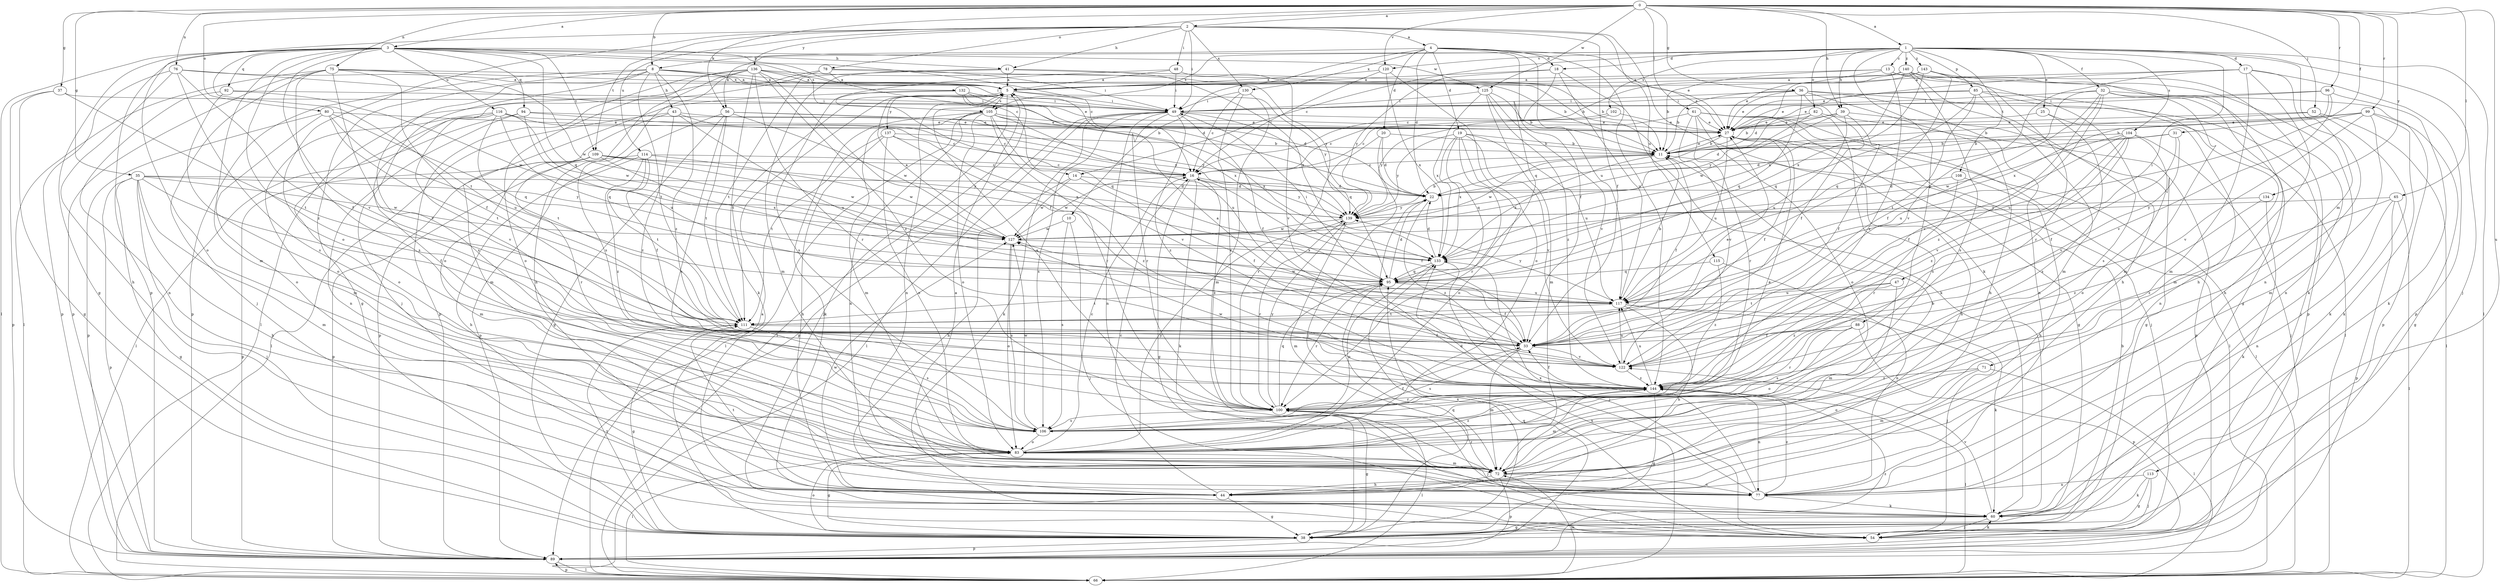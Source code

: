 strict digraph  {
0;
1;
2;
3;
4;
5;
8;
10;
11;
13;
14;
16;
17;
18;
19;
20;
22;
25;
27;
31;
32;
33;
35;
36;
37;
38;
39;
41;
43;
44;
47;
48;
49;
52;
54;
56;
60;
61;
65;
66;
71;
72;
75;
76;
77;
78;
80;
82;
83;
85;
88;
89;
92;
94;
95;
96;
99;
100;
102;
104;
105;
106;
108;
109;
111;
113;
114;
115;
116;
117;
120;
122;
125;
127;
130;
132;
133;
134;
136;
137;
139;
140;
143;
144;
0 -> 1  [label=a];
0 -> 2  [label=a];
0 -> 3  [label=a];
0 -> 8  [label=b];
0 -> 31  [label=f];
0 -> 35  [label=g];
0 -> 36  [label=g];
0 -> 37  [label=g];
0 -> 39  [label=h];
0 -> 52  [label=j];
0 -> 56  [label=k];
0 -> 61  [label=l];
0 -> 65  [label=l];
0 -> 75  [label=n];
0 -> 76  [label=n];
0 -> 78  [label=o];
0 -> 80  [label=o];
0 -> 96  [label=r];
0 -> 99  [label=r];
0 -> 113  [label=u];
0 -> 120  [label=v];
0 -> 125  [label=w];
0 -> 134  [label=y];
1 -> 13  [label=c];
1 -> 14  [label=c];
1 -> 17  [label=d];
1 -> 18  [label=d];
1 -> 25  [label=e];
1 -> 32  [label=f];
1 -> 39  [label=h];
1 -> 47  [label=i];
1 -> 54  [label=j];
1 -> 56  [label=k];
1 -> 66  [label=l];
1 -> 71  [label=m];
1 -> 82  [label=o];
1 -> 85  [label=p];
1 -> 88  [label=p];
1 -> 102  [label=s];
1 -> 104  [label=s];
1 -> 105  [label=s];
1 -> 108  [label=t];
1 -> 120  [label=v];
1 -> 140  [label=z];
1 -> 143  [label=z];
2 -> 4  [label=a];
2 -> 33  [label=f];
2 -> 41  [label=h];
2 -> 48  [label=i];
2 -> 49  [label=i];
2 -> 60  [label=k];
2 -> 83  [label=o];
2 -> 89  [label=p];
2 -> 109  [label=t];
2 -> 114  [label=u];
2 -> 115  [label=u];
2 -> 130  [label=x];
2 -> 136  [label=y];
3 -> 14  [label=c];
3 -> 16  [label=c];
3 -> 38  [label=g];
3 -> 41  [label=h];
3 -> 66  [label=l];
3 -> 72  [label=m];
3 -> 83  [label=o];
3 -> 92  [label=q];
3 -> 94  [label=q];
3 -> 95  [label=q];
3 -> 105  [label=s];
3 -> 109  [label=t];
3 -> 111  [label=t];
3 -> 116  [label=u];
3 -> 122  [label=v];
3 -> 125  [label=w];
3 -> 144  [label=z];
4 -> 8  [label=b];
4 -> 10  [label=b];
4 -> 18  [label=d];
4 -> 19  [label=d];
4 -> 20  [label=d];
4 -> 22  [label=d];
4 -> 27  [label=e];
4 -> 33  [label=f];
4 -> 117  [label=u];
4 -> 130  [label=x];
4 -> 144  [label=z];
5 -> 49  [label=i];
5 -> 54  [label=j];
5 -> 66  [label=l];
5 -> 77  [label=n];
5 -> 105  [label=s];
5 -> 111  [label=t];
5 -> 137  [label=y];
5 -> 139  [label=y];
8 -> 5  [label=a];
8 -> 11  [label=b];
8 -> 38  [label=g];
8 -> 43  [label=h];
8 -> 54  [label=j];
8 -> 89  [label=p];
8 -> 106  [label=s];
8 -> 111  [label=t];
8 -> 132  [label=x];
8 -> 144  [label=z];
10 -> 54  [label=j];
10 -> 106  [label=s];
10 -> 127  [label=w];
11 -> 16  [label=c];
11 -> 27  [label=e];
11 -> 33  [label=f];
11 -> 127  [label=w];
11 -> 133  [label=x];
13 -> 5  [label=a];
13 -> 11  [label=b];
13 -> 27  [label=e];
13 -> 38  [label=g];
13 -> 60  [label=k];
13 -> 144  [label=z];
14 -> 22  [label=d];
14 -> 33  [label=f];
14 -> 44  [label=h];
14 -> 127  [label=w];
16 -> 22  [label=d];
16 -> 33  [label=f];
16 -> 38  [label=g];
16 -> 60  [label=k];
16 -> 127  [label=w];
16 -> 139  [label=y];
17 -> 5  [label=a];
17 -> 27  [label=e];
17 -> 44  [label=h];
17 -> 72  [label=m];
17 -> 77  [label=n];
17 -> 89  [label=p];
17 -> 122  [label=v];
18 -> 5  [label=a];
18 -> 60  [label=k];
18 -> 95  [label=q];
18 -> 117  [label=u];
18 -> 139  [label=y];
19 -> 11  [label=b];
19 -> 83  [label=o];
19 -> 95  [label=q];
19 -> 100  [label=r];
19 -> 117  [label=u];
19 -> 122  [label=v];
19 -> 133  [label=x];
19 -> 139  [label=y];
20 -> 11  [label=b];
20 -> 22  [label=d];
20 -> 54  [label=j];
20 -> 100  [label=r];
22 -> 139  [label=y];
22 -> 144  [label=z];
25 -> 27  [label=e];
25 -> 77  [label=n];
25 -> 106  [label=s];
27 -> 11  [label=b];
27 -> 33  [label=f];
27 -> 44  [label=h];
27 -> 66  [label=l];
27 -> 117  [label=u];
31 -> 11  [label=b];
31 -> 22  [label=d];
31 -> 33  [label=f];
31 -> 122  [label=v];
32 -> 33  [label=f];
32 -> 44  [label=h];
32 -> 49  [label=i];
32 -> 77  [label=n];
32 -> 89  [label=p];
32 -> 95  [label=q];
32 -> 122  [label=v];
32 -> 144  [label=z];
33 -> 5  [label=a];
33 -> 27  [label=e];
33 -> 72  [label=m];
33 -> 106  [label=s];
33 -> 122  [label=v];
35 -> 22  [label=d];
35 -> 33  [label=f];
35 -> 38  [label=g];
35 -> 44  [label=h];
35 -> 54  [label=j];
35 -> 72  [label=m];
35 -> 89  [label=p];
35 -> 127  [label=w];
35 -> 139  [label=y];
36 -> 11  [label=b];
36 -> 27  [label=e];
36 -> 33  [label=f];
36 -> 44  [label=h];
36 -> 49  [label=i];
36 -> 66  [label=l];
36 -> 77  [label=n];
36 -> 95  [label=q];
37 -> 38  [label=g];
37 -> 49  [label=i];
37 -> 89  [label=p];
37 -> 111  [label=t];
38 -> 5  [label=a];
38 -> 11  [label=b];
38 -> 83  [label=o];
38 -> 89  [label=p];
38 -> 95  [label=q];
38 -> 111  [label=t];
38 -> 133  [label=x];
39 -> 11  [label=b];
39 -> 27  [label=e];
39 -> 33  [label=f];
39 -> 38  [label=g];
39 -> 117  [label=u];
39 -> 127  [label=w];
41 -> 5  [label=a];
41 -> 27  [label=e];
41 -> 72  [label=m];
41 -> 111  [label=t];
41 -> 133  [label=x];
43 -> 27  [label=e];
43 -> 66  [label=l];
43 -> 89  [label=p];
43 -> 117  [label=u];
43 -> 139  [label=y];
43 -> 144  [label=z];
44 -> 16  [label=c];
44 -> 38  [label=g];
44 -> 111  [label=t];
44 -> 127  [label=w];
47 -> 72  [label=m];
47 -> 111  [label=t];
47 -> 117  [label=u];
47 -> 144  [label=z];
48 -> 5  [label=a];
48 -> 49  [label=i];
48 -> 106  [label=s];
48 -> 122  [label=v];
49 -> 27  [label=e];
49 -> 33  [label=f];
49 -> 60  [label=k];
49 -> 66  [label=l];
49 -> 77  [label=n];
49 -> 89  [label=p];
49 -> 95  [label=q];
49 -> 100  [label=r];
49 -> 106  [label=s];
49 -> 144  [label=z];
52 -> 11  [label=b];
52 -> 27  [label=e];
52 -> 60  [label=k];
52 -> 66  [label=l];
54 -> 60  [label=k];
56 -> 27  [label=e];
56 -> 38  [label=g];
56 -> 89  [label=p];
56 -> 106  [label=s];
56 -> 111  [label=t];
56 -> 127  [label=w];
56 -> 139  [label=y];
60 -> 38  [label=g];
60 -> 54  [label=j];
60 -> 122  [label=v];
61 -> 16  [label=c];
61 -> 27  [label=e];
61 -> 38  [label=g];
61 -> 54  [label=j];
61 -> 66  [label=l];
61 -> 83  [label=o];
61 -> 100  [label=r];
61 -> 122  [label=v];
65 -> 66  [label=l];
65 -> 77  [label=n];
65 -> 89  [label=p];
65 -> 139  [label=y];
65 -> 144  [label=z];
66 -> 72  [label=m];
66 -> 89  [label=p];
66 -> 133  [label=x];
71 -> 66  [label=l];
71 -> 72  [label=m];
71 -> 83  [label=o];
71 -> 144  [label=z];
72 -> 44  [label=h];
72 -> 77  [label=n];
72 -> 89  [label=p];
72 -> 100  [label=r];
75 -> 5  [label=a];
75 -> 33  [label=f];
75 -> 49  [label=i];
75 -> 54  [label=j];
75 -> 66  [label=l];
75 -> 89  [label=p];
75 -> 106  [label=s];
75 -> 122  [label=v];
75 -> 127  [label=w];
76 -> 5  [label=a];
76 -> 22  [label=d];
76 -> 33  [label=f];
76 -> 44  [label=h];
76 -> 89  [label=p];
76 -> 106  [label=s];
77 -> 5  [label=a];
77 -> 22  [label=d];
77 -> 60  [label=k];
77 -> 133  [label=x];
77 -> 144  [label=z];
78 -> 5  [label=a];
78 -> 11  [label=b];
78 -> 49  [label=i];
78 -> 66  [label=l];
78 -> 83  [label=o];
80 -> 27  [label=e];
80 -> 83  [label=o];
80 -> 89  [label=p];
80 -> 95  [label=q];
80 -> 111  [label=t];
80 -> 117  [label=u];
82 -> 22  [label=d];
82 -> 27  [label=e];
82 -> 89  [label=p];
82 -> 106  [label=s];
82 -> 139  [label=y];
83 -> 11  [label=b];
83 -> 16  [label=c];
83 -> 38  [label=g];
83 -> 66  [label=l];
83 -> 72  [label=m];
83 -> 139  [label=y];
83 -> 144  [label=z];
85 -> 27  [label=e];
85 -> 49  [label=i];
85 -> 54  [label=j];
85 -> 72  [label=m];
85 -> 95  [label=q];
85 -> 106  [label=s];
85 -> 111  [label=t];
88 -> 33  [label=f];
88 -> 83  [label=o];
88 -> 89  [label=p];
88 -> 100  [label=r];
88 -> 106  [label=s];
89 -> 66  [label=l];
89 -> 95  [label=q];
89 -> 144  [label=z];
92 -> 49  [label=i];
92 -> 77  [label=n];
92 -> 83  [label=o];
92 -> 127  [label=w];
94 -> 16  [label=c];
94 -> 27  [label=e];
94 -> 66  [label=l];
94 -> 77  [label=n];
94 -> 117  [label=u];
95 -> 22  [label=d];
95 -> 33  [label=f];
95 -> 49  [label=i];
95 -> 100  [label=r];
95 -> 111  [label=t];
95 -> 117  [label=u];
96 -> 27  [label=e];
96 -> 49  [label=i];
96 -> 60  [label=k];
96 -> 122  [label=v];
96 -> 133  [label=x];
99 -> 11  [label=b];
99 -> 27  [label=e];
99 -> 38  [label=g];
99 -> 60  [label=k];
99 -> 72  [label=m];
99 -> 117  [label=u];
99 -> 122  [label=v];
100 -> 5  [label=a];
100 -> 16  [label=c];
100 -> 38  [label=g];
100 -> 54  [label=j];
100 -> 66  [label=l];
100 -> 95  [label=q];
100 -> 106  [label=s];
100 -> 139  [label=y];
102 -> 16  [label=c];
102 -> 27  [label=e];
102 -> 139  [label=y];
104 -> 11  [label=b];
104 -> 33  [label=f];
104 -> 54  [label=j];
104 -> 83  [label=o];
104 -> 117  [label=u];
104 -> 122  [label=v];
104 -> 127  [label=w];
104 -> 144  [label=z];
105 -> 27  [label=e];
105 -> 60  [label=k];
105 -> 66  [label=l];
105 -> 72  [label=m];
105 -> 77  [label=n];
105 -> 83  [label=o];
105 -> 100  [label=r];
105 -> 117  [label=u];
105 -> 122  [label=v];
105 -> 133  [label=x];
106 -> 27  [label=e];
106 -> 33  [label=f];
106 -> 83  [label=o];
106 -> 127  [label=w];
108 -> 22  [label=d];
108 -> 44  [label=h];
108 -> 100  [label=r];
109 -> 16  [label=c];
109 -> 72  [label=m];
109 -> 89  [label=p];
109 -> 100  [label=r];
109 -> 127  [label=w];
109 -> 133  [label=x];
109 -> 139  [label=y];
111 -> 33  [label=f];
111 -> 38  [label=g];
111 -> 106  [label=s];
113 -> 38  [label=g];
113 -> 54  [label=j];
113 -> 60  [label=k];
113 -> 77  [label=n];
114 -> 16  [label=c];
114 -> 33  [label=f];
114 -> 44  [label=h];
114 -> 89  [label=p];
114 -> 111  [label=t];
114 -> 127  [label=w];
114 -> 144  [label=z];
115 -> 77  [label=n];
115 -> 95  [label=q];
115 -> 144  [label=z];
116 -> 16  [label=c];
116 -> 27  [label=e];
116 -> 72  [label=m];
116 -> 83  [label=o];
116 -> 95  [label=q];
116 -> 111  [label=t];
116 -> 122  [label=v];
116 -> 127  [label=w];
117 -> 11  [label=b];
117 -> 44  [label=h];
117 -> 54  [label=j];
117 -> 60  [label=k];
117 -> 111  [label=t];
117 -> 127  [label=w];
117 -> 139  [label=y];
120 -> 5  [label=a];
120 -> 16  [label=c];
120 -> 83  [label=o];
120 -> 133  [label=x];
122 -> 117  [label=u];
122 -> 144  [label=z];
125 -> 11  [label=b];
125 -> 49  [label=i];
125 -> 72  [label=m];
125 -> 122  [label=v];
125 -> 133  [label=x];
125 -> 144  [label=z];
127 -> 5  [label=a];
127 -> 83  [label=o];
127 -> 106  [label=s];
127 -> 133  [label=x];
130 -> 16  [label=c];
130 -> 49  [label=i];
130 -> 72  [label=m];
130 -> 100  [label=r];
132 -> 22  [label=d];
132 -> 27  [label=e];
132 -> 49  [label=i];
132 -> 72  [label=m];
132 -> 95  [label=q];
132 -> 133  [label=x];
133 -> 22  [label=d];
133 -> 54  [label=j];
133 -> 83  [label=o];
133 -> 95  [label=q];
134 -> 60  [label=k];
134 -> 139  [label=y];
134 -> 144  [label=z];
136 -> 5  [label=a];
136 -> 11  [label=b];
136 -> 33  [label=f];
136 -> 44  [label=h];
136 -> 60  [label=k];
136 -> 83  [label=o];
136 -> 89  [label=p];
136 -> 100  [label=r];
136 -> 106  [label=s];
136 -> 139  [label=y];
136 -> 144  [label=z];
137 -> 11  [label=b];
137 -> 44  [label=h];
137 -> 83  [label=o];
137 -> 111  [label=t];
137 -> 133  [label=x];
137 -> 144  [label=z];
139 -> 11  [label=b];
139 -> 72  [label=m];
139 -> 100  [label=r];
139 -> 127  [label=w];
140 -> 5  [label=a];
140 -> 22  [label=d];
140 -> 44  [label=h];
140 -> 72  [label=m];
140 -> 89  [label=p];
140 -> 106  [label=s];
140 -> 133  [label=x];
143 -> 5  [label=a];
143 -> 16  [label=c];
143 -> 72  [label=m];
143 -> 100  [label=r];
143 -> 117  [label=u];
143 -> 133  [label=x];
144 -> 33  [label=f];
144 -> 38  [label=g];
144 -> 66  [label=l];
144 -> 72  [label=m];
144 -> 77  [label=n];
144 -> 100  [label=r];
144 -> 117  [label=u];
144 -> 127  [label=w];
}
